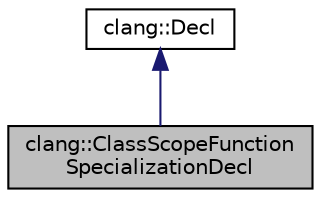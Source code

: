 digraph "clang::ClassScopeFunctionSpecializationDecl"
{
 // LATEX_PDF_SIZE
  bgcolor="transparent";
  edge [fontname="Helvetica",fontsize="10",labelfontname="Helvetica",labelfontsize="10"];
  node [fontname="Helvetica",fontsize="10",shape=record];
  Node1 [label="clang::ClassScopeFunction\lSpecializationDecl",height=0.2,width=0.4,color="black", fillcolor="grey75", style="filled", fontcolor="black",tooltip="Declaration of a function specialization at template class scope."];
  Node2 -> Node1 [dir="back",color="midnightblue",fontsize="10",style="solid",fontname="Helvetica"];
  Node2 [label="clang::Decl",height=0.2,width=0.4,color="black",URL="$classclang_1_1Decl.html",tooltip="Decl - This represents one declaration (or definition), e.g."];
}
